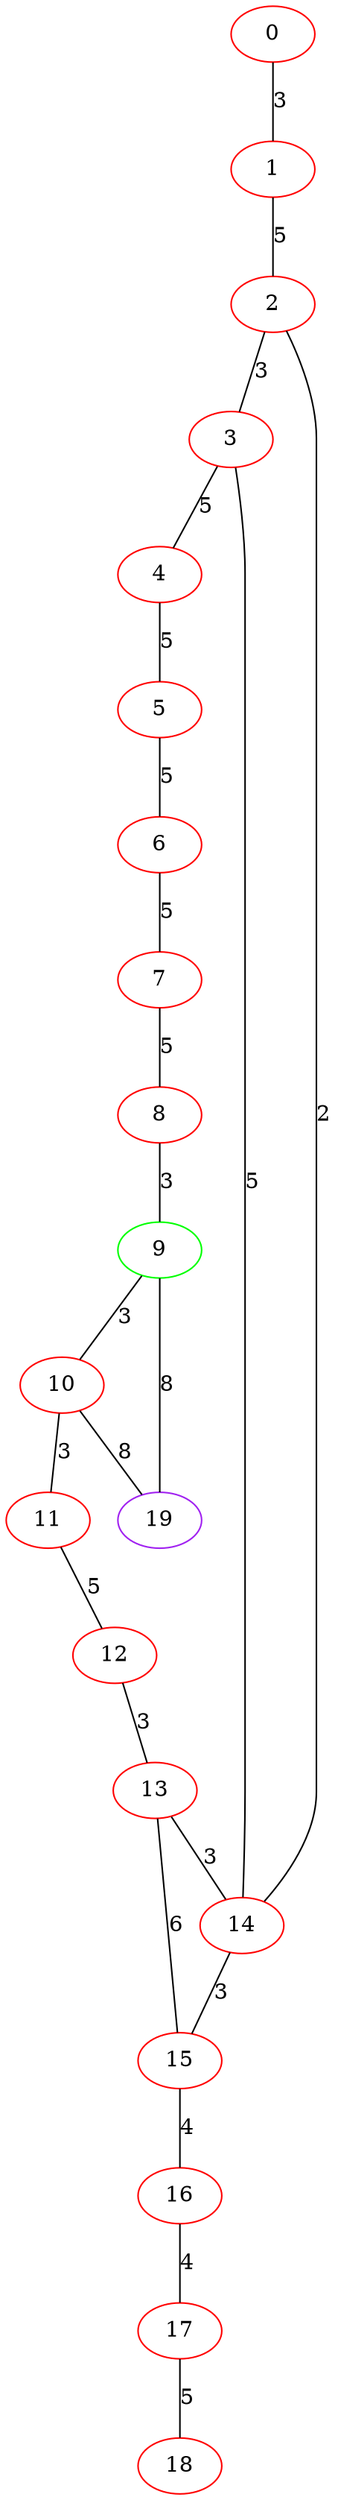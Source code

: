 graph "" {
0 [color=red, weight=1];
1 [color=red, weight=1];
2 [color=red, weight=1];
3 [color=red, weight=1];
4 [color=red, weight=1];
5 [color=red, weight=1];
6 [color=red, weight=1];
7 [color=red, weight=1];
8 [color=red, weight=1];
9 [color=green, weight=2];
10 [color=red, weight=1];
11 [color=red, weight=1];
12 [color=red, weight=1];
13 [color=red, weight=1];
14 [color=red, weight=1];
15 [color=red, weight=1];
16 [color=red, weight=1];
17 [color=red, weight=1];
18 [color=red, weight=1];
19 [color=purple, weight=4];
0 -- 1  [key=0, label=3];
1 -- 2  [key=0, label=5];
2 -- 3  [key=0, label=3];
2 -- 14  [key=0, label=2];
3 -- 4  [key=0, label=5];
3 -- 14  [key=0, label=5];
4 -- 5  [key=0, label=5];
5 -- 6  [key=0, label=5];
6 -- 7  [key=0, label=5];
7 -- 8  [key=0, label=5];
8 -- 9  [key=0, label=3];
9 -- 10  [key=0, label=3];
9 -- 19  [key=0, label=8];
10 -- 19  [key=0, label=8];
10 -- 11  [key=0, label=3];
11 -- 12  [key=0, label=5];
12 -- 13  [key=0, label=3];
13 -- 14  [key=0, label=3];
13 -- 15  [key=0, label=6];
14 -- 15  [key=0, label=3];
15 -- 16  [key=0, label=4];
16 -- 17  [key=0, label=4];
17 -- 18  [key=0, label=5];
}

